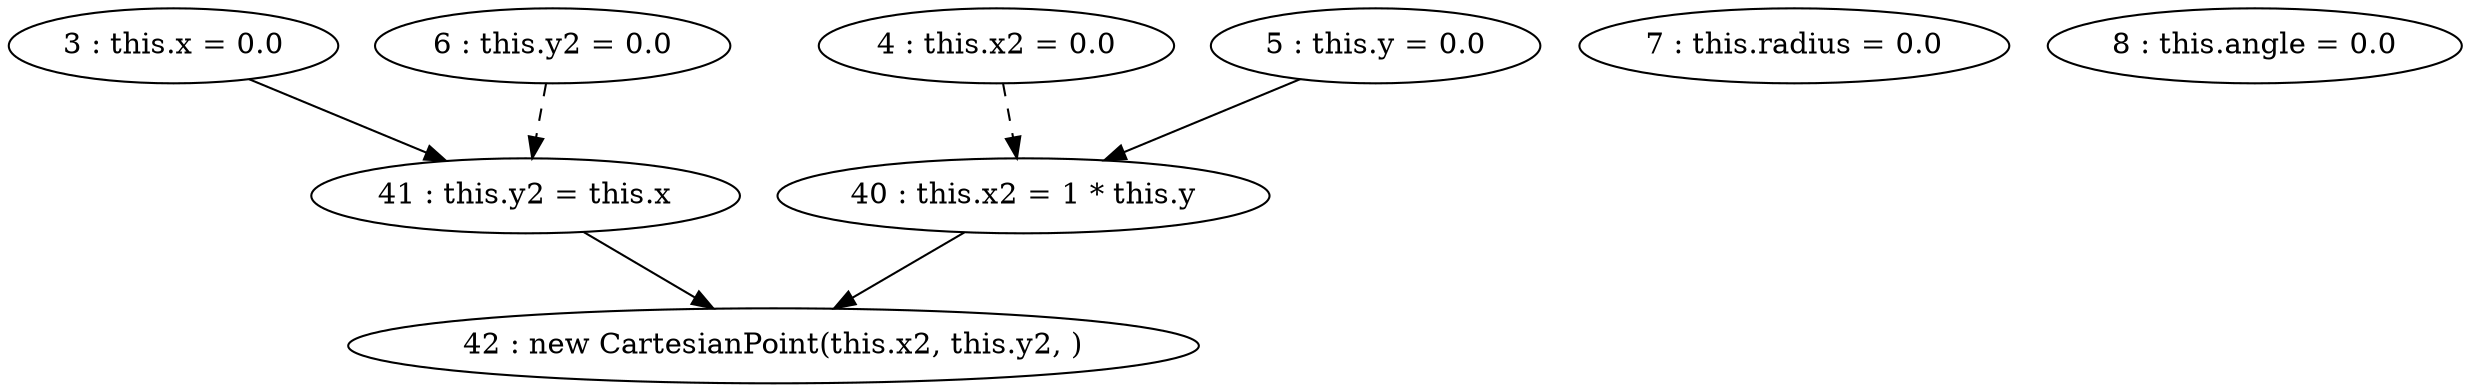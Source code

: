 digraph G {
"3 : this.x = 0.0"
"3 : this.x = 0.0" -> "41 : this.y2 = this.x"
"4 : this.x2 = 0.0"
"4 : this.x2 = 0.0" -> "40 : this.x2 = 1 * this.y" [style=dashed]
"5 : this.y = 0.0"
"5 : this.y = 0.0" -> "40 : this.x2 = 1 * this.y"
"6 : this.y2 = 0.0"
"6 : this.y2 = 0.0" -> "41 : this.y2 = this.x" [style=dashed]
"7 : this.radius = 0.0"
"8 : this.angle = 0.0"
"40 : this.x2 = 1 * this.y"
"40 : this.x2 = 1 * this.y" -> "42 : new CartesianPoint(this.x2, this.y2, )"
"41 : this.y2 = this.x"
"41 : this.y2 = this.x" -> "42 : new CartesianPoint(this.x2, this.y2, )"
"42 : new CartesianPoint(this.x2, this.y2, )"
}